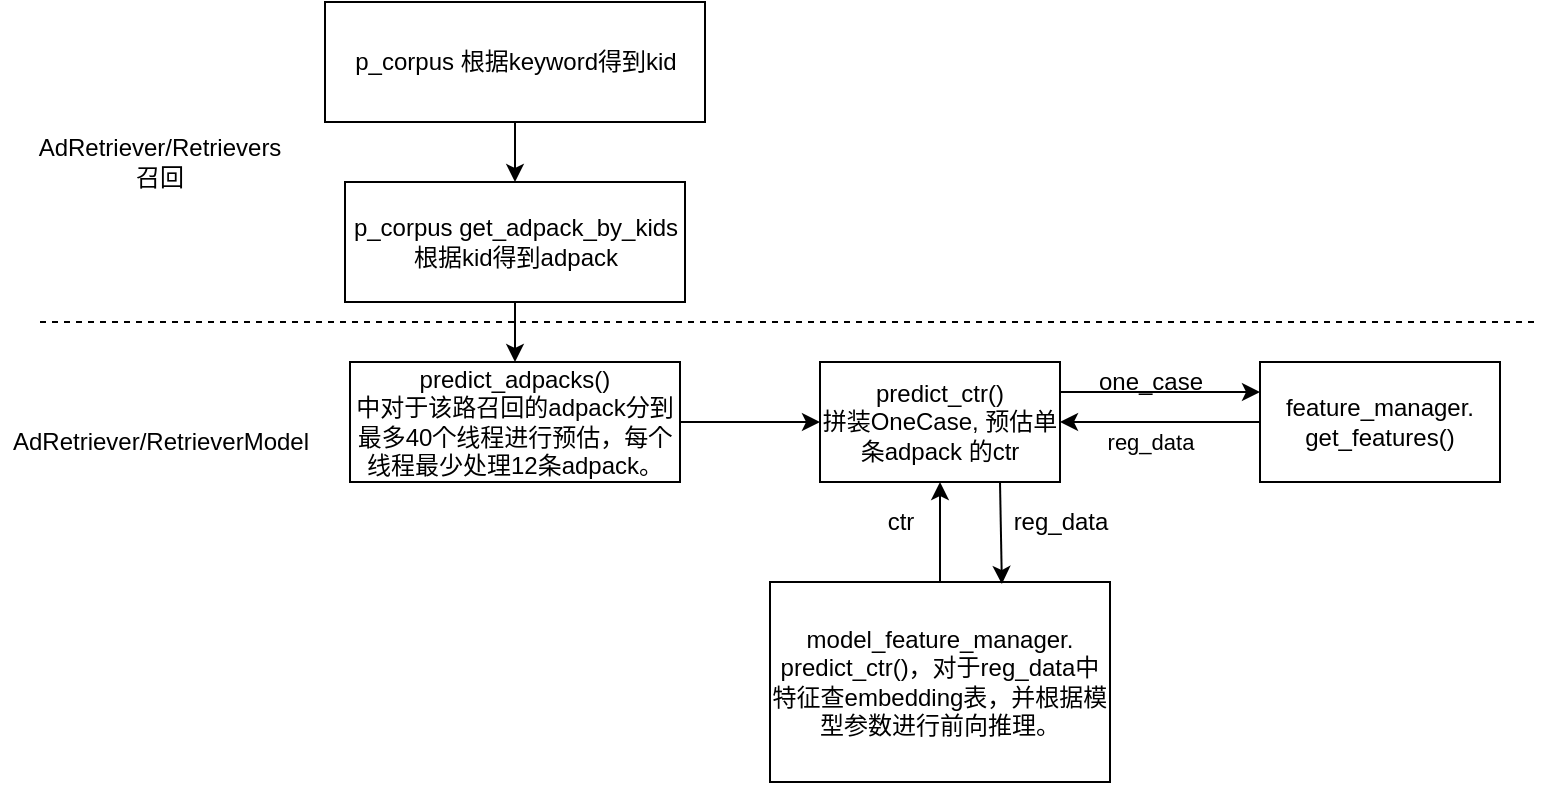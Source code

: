 <mxfile version="13.9.8" type="github">
  <diagram id="Fgm4SgyCf8n6uKB1ctdr" name="第 1 页">
    <mxGraphModel dx="1323" dy="497" grid="1" gridSize="10" guides="1" tooltips="1" connect="1" arrows="1" fold="1" page="1" pageScale="1" pageWidth="827" pageHeight="1169" math="0" shadow="0">
      <root>
        <mxCell id="0" />
        <mxCell id="1" parent="0" />
        <mxCell id="08owm_N1cdeSl2sRpdJY-2" value="p_corpus 根据keyword得到kid" style="rounded=0;whiteSpace=wrap;html=1;" vertex="1" parent="1">
          <mxGeometry x="182.5" y="70" width="190" height="60" as="geometry" />
        </mxCell>
        <mxCell id="08owm_N1cdeSl2sRpdJY-23" value="" style="edgeStyle=orthogonalEdgeStyle;rounded=0;orthogonalLoop=1;jettySize=auto;html=1;" edge="1" parent="1" source="08owm_N1cdeSl2sRpdJY-3" target="08owm_N1cdeSl2sRpdJY-4">
          <mxGeometry relative="1" as="geometry" />
        </mxCell>
        <mxCell id="08owm_N1cdeSl2sRpdJY-3" value="p_corpus get_adpack_by_kids 根据kid得到adpack" style="rounded=0;whiteSpace=wrap;html=1;" vertex="1" parent="1">
          <mxGeometry x="192.5" y="160" width="170" height="60" as="geometry" />
        </mxCell>
        <mxCell id="08owm_N1cdeSl2sRpdJY-4" value="predict_adpacks()&lt;br&gt;中对于该路召回的adpack分到最多40个线程进行预估，每个线程最少处理12条adpack。" style="rounded=0;whiteSpace=wrap;html=1;" vertex="1" parent="1">
          <mxGeometry x="195" y="250" width="165" height="60" as="geometry" />
        </mxCell>
        <mxCell id="08owm_N1cdeSl2sRpdJY-5" value="" style="endArrow=none;dashed=1;html=1;" edge="1" parent="1">
          <mxGeometry width="50" height="50" relative="1" as="geometry">
            <mxPoint x="40" y="230" as="sourcePoint" />
            <mxPoint x="790" y="230" as="targetPoint" />
          </mxGeometry>
        </mxCell>
        <mxCell id="08owm_N1cdeSl2sRpdJY-7" value="AdRetriever/Retrievers&lt;br&gt;召回" style="text;html=1;strokeColor=none;fillColor=none;align=center;verticalAlign=middle;whiteSpace=wrap;rounded=0;" vertex="1" parent="1">
          <mxGeometry x="80" y="140" width="40" height="20" as="geometry" />
        </mxCell>
        <mxCell id="08owm_N1cdeSl2sRpdJY-8" value="AdRetriever/RetrieverModel" style="text;html=1;align=center;verticalAlign=middle;resizable=0;points=[];autosize=1;" vertex="1" parent="1">
          <mxGeometry x="20" y="280" width="160" height="20" as="geometry" />
        </mxCell>
        <mxCell id="08owm_N1cdeSl2sRpdJY-9" value="predict_ctr()&lt;br&gt;拼装OneCase, 预估单条adpack 的ctr" style="rounded=0;whiteSpace=wrap;html=1;" vertex="1" parent="1">
          <mxGeometry x="430" y="250" width="120" height="60" as="geometry" />
        </mxCell>
        <mxCell id="08owm_N1cdeSl2sRpdJY-10" value="feature_manager.&lt;br&gt;get_features()" style="rounded=0;whiteSpace=wrap;html=1;" vertex="1" parent="1">
          <mxGeometry x="650" y="250" width="120" height="60" as="geometry" />
        </mxCell>
        <mxCell id="08owm_N1cdeSl2sRpdJY-11" value="" style="endArrow=classic;html=1;exitX=1;exitY=0.25;exitDx=0;exitDy=0;entryX=0;entryY=0.25;entryDx=0;entryDy=0;" edge="1" parent="1" source="08owm_N1cdeSl2sRpdJY-9" target="08owm_N1cdeSl2sRpdJY-10">
          <mxGeometry width="50" height="50" relative="1" as="geometry">
            <mxPoint x="560" y="310" as="sourcePoint" />
            <mxPoint x="610" y="260" as="targetPoint" />
          </mxGeometry>
        </mxCell>
        <mxCell id="08owm_N1cdeSl2sRpdJY-12" value="" style="endArrow=classic;html=1;exitX=0;exitY=0.5;exitDx=0;exitDy=0;entryX=1;entryY=0.5;entryDx=0;entryDy=0;" edge="1" parent="1" source="08owm_N1cdeSl2sRpdJY-10" target="08owm_N1cdeSl2sRpdJY-9">
          <mxGeometry width="50" height="50" relative="1" as="geometry">
            <mxPoint x="620" y="390" as="sourcePoint" />
            <mxPoint x="670" y="340" as="targetPoint" />
          </mxGeometry>
        </mxCell>
        <mxCell id="08owm_N1cdeSl2sRpdJY-14" value="reg_data" style="edgeLabel;html=1;align=center;verticalAlign=middle;resizable=0;points=[];" vertex="1" connectable="0" parent="08owm_N1cdeSl2sRpdJY-12">
          <mxGeometry x="0.3" y="2" relative="1" as="geometry">
            <mxPoint x="10" y="8" as="offset" />
          </mxGeometry>
        </mxCell>
        <mxCell id="08owm_N1cdeSl2sRpdJY-13" value="one_case" style="text;html=1;align=center;verticalAlign=middle;resizable=0;points=[];autosize=1;" vertex="1" parent="1">
          <mxGeometry x="560" y="250" width="70" height="20" as="geometry" />
        </mxCell>
        <mxCell id="08owm_N1cdeSl2sRpdJY-15" value="" style="endArrow=classic;html=1;exitX=1;exitY=0.5;exitDx=0;exitDy=0;entryX=0;entryY=0.5;entryDx=0;entryDy=0;" edge="1" parent="1" source="08owm_N1cdeSl2sRpdJY-4" target="08owm_N1cdeSl2sRpdJY-9">
          <mxGeometry width="50" height="50" relative="1" as="geometry">
            <mxPoint x="370" y="320" as="sourcePoint" />
            <mxPoint x="420" y="270" as="targetPoint" />
          </mxGeometry>
        </mxCell>
        <mxCell id="08owm_N1cdeSl2sRpdJY-19" value="" style="edgeStyle=orthogonalEdgeStyle;rounded=0;orthogonalLoop=1;jettySize=auto;html=1;" edge="1" parent="1" source="08owm_N1cdeSl2sRpdJY-16" target="08owm_N1cdeSl2sRpdJY-9">
          <mxGeometry relative="1" as="geometry" />
        </mxCell>
        <mxCell id="08owm_N1cdeSl2sRpdJY-16" value="model_feature_manager.&lt;br&gt;predict_ctr()，对于reg_data中特征查embedding表，并根据模型参数进行前向推理。" style="rounded=0;whiteSpace=wrap;html=1;" vertex="1" parent="1">
          <mxGeometry x="405" y="360" width="170" height="100" as="geometry" />
        </mxCell>
        <mxCell id="08owm_N1cdeSl2sRpdJY-17" value="" style="endArrow=classic;html=1;exitX=0.75;exitY=1;exitDx=0;exitDy=0;entryX=0.682;entryY=0.01;entryDx=0;entryDy=0;entryPerimeter=0;" edge="1" parent="1" source="08owm_N1cdeSl2sRpdJY-9" target="08owm_N1cdeSl2sRpdJY-16">
          <mxGeometry width="50" height="50" relative="1" as="geometry">
            <mxPoint x="500" y="360" as="sourcePoint" />
            <mxPoint x="550" y="310" as="targetPoint" />
          </mxGeometry>
        </mxCell>
        <mxCell id="08owm_N1cdeSl2sRpdJY-18" value="reg_data" style="text;html=1;align=center;verticalAlign=middle;resizable=0;points=[];autosize=1;" vertex="1" parent="1">
          <mxGeometry x="520" y="320" width="60" height="20" as="geometry" />
        </mxCell>
        <mxCell id="08owm_N1cdeSl2sRpdJY-20" value="ctr" style="text;html=1;align=center;verticalAlign=middle;resizable=0;points=[];autosize=1;" vertex="1" parent="1">
          <mxGeometry x="455" y="320" width="30" height="20" as="geometry" />
        </mxCell>
        <mxCell id="08owm_N1cdeSl2sRpdJY-22" value="" style="endArrow=classic;html=1;exitX=0.5;exitY=1;exitDx=0;exitDy=0;entryX=0.5;entryY=0;entryDx=0;entryDy=0;" edge="1" parent="1" source="08owm_N1cdeSl2sRpdJY-2" target="08owm_N1cdeSl2sRpdJY-3">
          <mxGeometry width="50" height="50" relative="1" as="geometry">
            <mxPoint x="260" y="180" as="sourcePoint" />
            <mxPoint x="310" y="130" as="targetPoint" />
          </mxGeometry>
        </mxCell>
      </root>
    </mxGraphModel>
  </diagram>
</mxfile>
